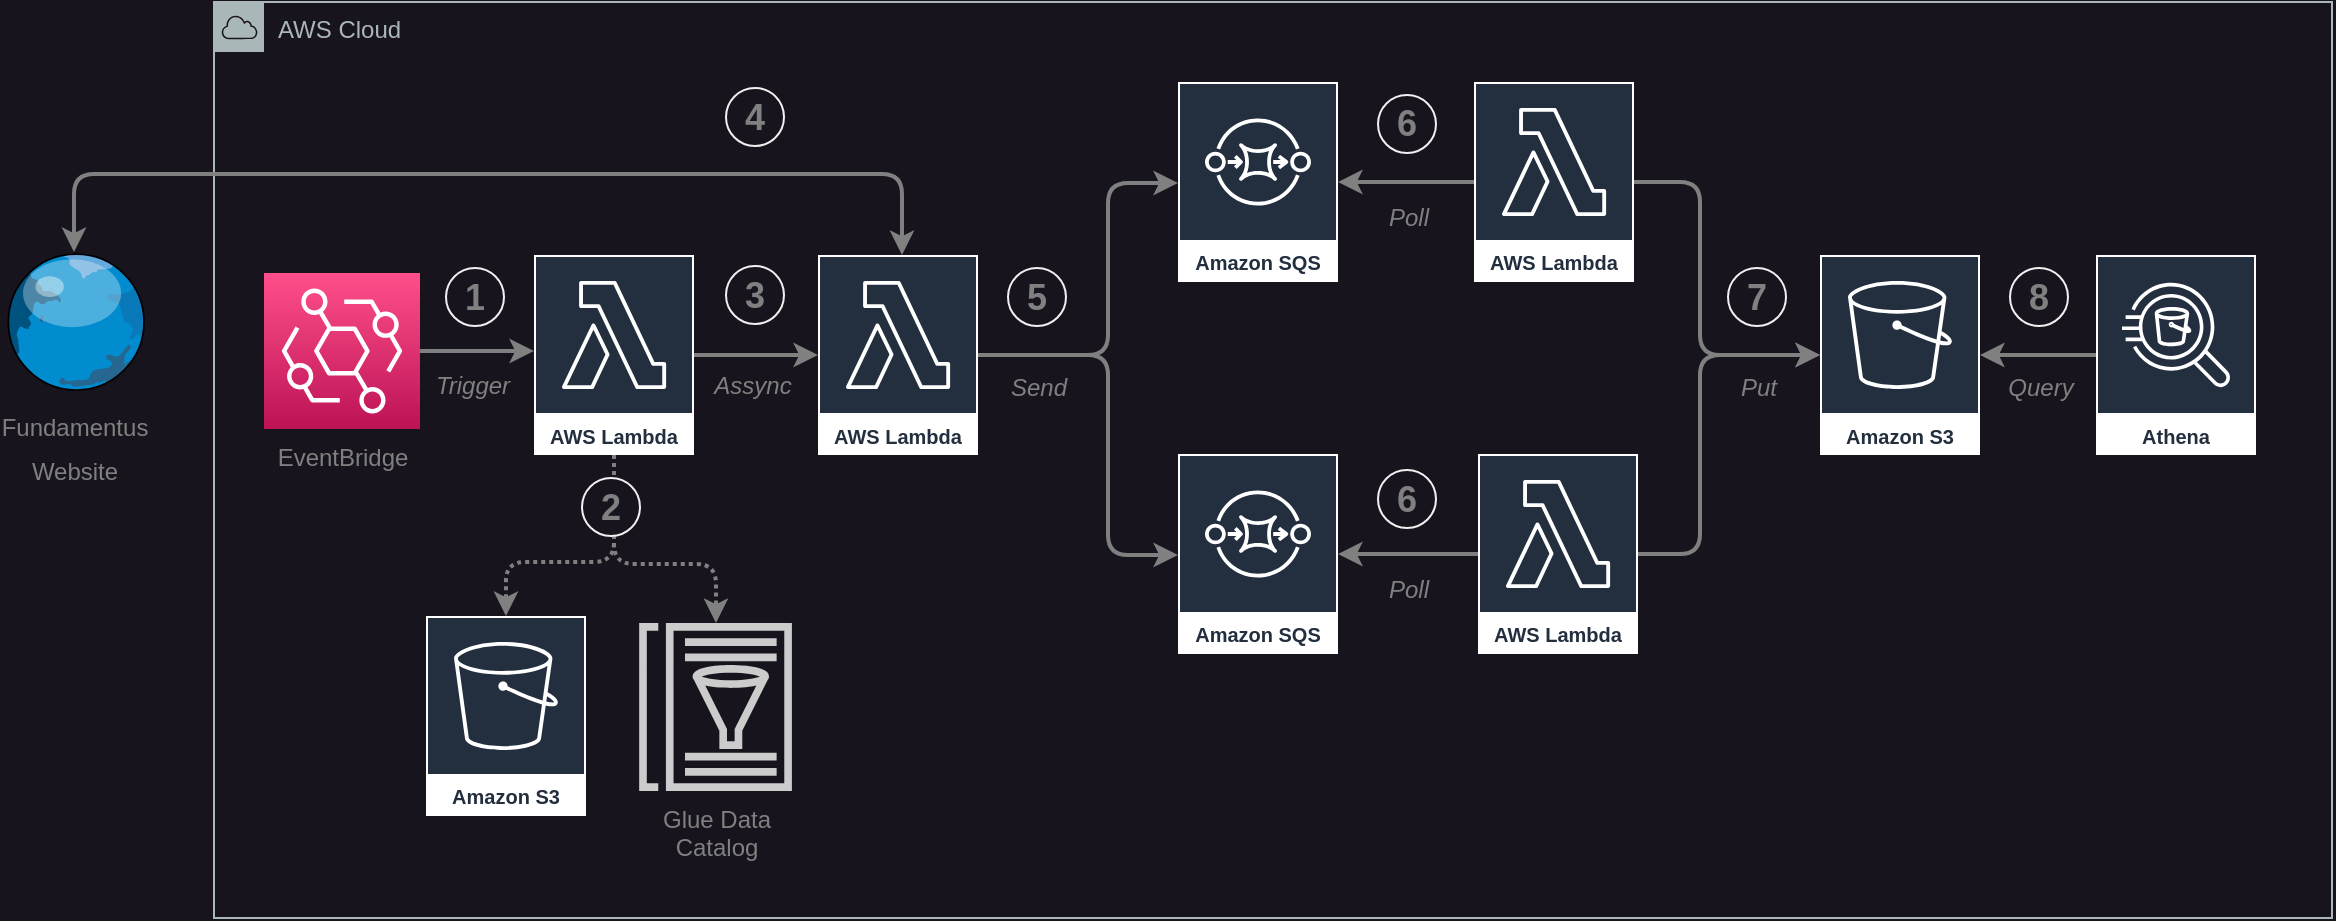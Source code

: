 <mxfile>
    <diagram name="mvp-sor" id="QcfjFlC14eD7CDKg3b7T">
        <mxGraphModel dx="1518" dy="1055" grid="0" gridSize="10" guides="1" tooltips="1" connect="1" arrows="1" fold="1" page="0" pageScale="1" pageWidth="850" pageHeight="1100" background="#18141D" math="0" shadow="0">
            <root>
                <mxCell id="0"/>
                <mxCell id="1" parent="0"/>
                <mxCell id="39" value="AWS Cloud" style="sketch=0;outlineConnect=0;gradientColor=none;html=1;whiteSpace=wrap;fontSize=12;fontStyle=0;shape=mxgraph.aws4.group;grIcon=mxgraph.aws4.group_aws_cloud;strokeColor=#AAB7B8;fillColor=none;verticalAlign=top;align=left;spacingLeft=30;fontColor=#AAB7B8;dashed=0;" parent="1" vertex="1">
                    <mxGeometry x="-70" y="-93" width="1059" height="458" as="geometry"/>
                </mxCell>
                <mxCell id="48" style="edgeStyle=orthogonalEdgeStyle;html=1;strokeColor=#808080;strokeWidth=2;" edge="1" parent="1" source="7" target="47">
                    <mxGeometry relative="1" as="geometry">
                        <Array as="points">
                            <mxPoint x="104" y="82"/>
                            <mxPoint x="104" y="82"/>
                        </Array>
                    </mxGeometry>
                </mxCell>
                <mxCell id="7" value="&lt;font color=&quot;#808080&quot;&gt;EventBridge&lt;/font&gt;" style="sketch=0;points=[[0,0,0],[0.25,0,0],[0.5,0,0],[0.75,0,0],[1,0,0],[0,1,0],[0.25,1,0],[0.5,1,0],[0.75,1,0],[1,1,0],[0,0.25,0],[0,0.5,0],[0,0.75,0],[1,0.25,0],[1,0.5,0],[1,0.75,0]];outlineConnect=0;fontColor=#232F3E;gradientColor=#FF4F8B;gradientDirection=north;fillColor=#BC1356;strokeColor=#ffffff;dashed=0;verticalLabelPosition=bottom;verticalAlign=top;align=center;html=1;fontSize=12;fontStyle=0;aspect=fixed;shape=mxgraph.aws4.resourceIcon;resIcon=mxgraph.aws4.eventbridge;" parent="1" vertex="1">
                    <mxGeometry x="-45" y="42.5" width="78" height="78" as="geometry"/>
                </mxCell>
                <mxCell id="17" style="edgeStyle=orthogonalEdgeStyle;html=1;strokeColor=#808080;strokeWidth=2;" parent="1" source="8" target="9" edge="1">
                    <mxGeometry relative="1" as="geometry">
                        <Array as="points">
                            <mxPoint x="377" y="83.5"/>
                            <mxPoint x="377" y="-2.5"/>
                        </Array>
                    </mxGeometry>
                </mxCell>
                <mxCell id="18" style="edgeStyle=orthogonalEdgeStyle;html=1;strokeColor=#808080;strokeWidth=2;" parent="1" source="8" target="10" edge="1">
                    <mxGeometry relative="1" as="geometry">
                        <Array as="points">
                            <mxPoint x="377" y="83.5"/>
                            <mxPoint x="377" y="183.5"/>
                        </Array>
                    </mxGeometry>
                </mxCell>
                <mxCell id="40" style="edgeStyle=orthogonalEdgeStyle;html=1;strokeColor=#808080;strokeWidth=2;fontSize=12;fontColor=#808080;startArrow=classic;startFill=1;" parent="1" source="8" target="37" edge="1">
                    <mxGeometry relative="1" as="geometry">
                        <Array as="points">
                            <mxPoint x="274" y="-7"/>
                            <mxPoint x="-140" y="-7"/>
                        </Array>
                    </mxGeometry>
                </mxCell>
                <mxCell id="8" value="AWS Lambda" style="sketch=0;outlineConnect=0;fontColor=#232F3E;gradientColor=none;strokeColor=#ffffff;fillColor=#232F3E;dashed=0;verticalLabelPosition=middle;verticalAlign=bottom;align=center;html=1;whiteSpace=wrap;fontSize=10;fontStyle=1;spacing=3;shape=mxgraph.aws4.productIcon;prIcon=mxgraph.aws4.lambda;" parent="1" vertex="1">
                    <mxGeometry x="232" y="33.5" width="80" height="100" as="geometry"/>
                </mxCell>
                <mxCell id="9" value="Amazon SQS" style="sketch=0;outlineConnect=0;fontColor=#232F3E;gradientColor=none;strokeColor=#ffffff;fillColor=#232F3E;dashed=0;verticalLabelPosition=middle;verticalAlign=bottom;align=center;html=1;whiteSpace=wrap;fontSize=10;fontStyle=1;spacing=3;shape=mxgraph.aws4.productIcon;prIcon=mxgraph.aws4.sqs;" parent="1" vertex="1">
                    <mxGeometry x="412" y="-53" width="80" height="100" as="geometry"/>
                </mxCell>
                <mxCell id="10" value="Amazon SQS" style="sketch=0;outlineConnect=0;fontColor=#232F3E;gradientColor=none;strokeColor=#ffffff;fillColor=#232F3E;dashed=0;verticalLabelPosition=middle;verticalAlign=bottom;align=center;html=1;whiteSpace=wrap;fontSize=10;fontStyle=1;spacing=3;shape=mxgraph.aws4.productIcon;prIcon=mxgraph.aws4.sqs;" parent="1" vertex="1">
                    <mxGeometry x="412" y="133" width="80" height="100" as="geometry"/>
                </mxCell>
                <mxCell id="21" style="edgeStyle=orthogonalEdgeStyle;curved=1;html=1;strokeColor=#808080;strokeWidth=2;" parent="1" source="11" target="10" edge="1">
                    <mxGeometry relative="1" as="geometry"/>
                </mxCell>
                <mxCell id="23" style="edgeStyle=orthogonalEdgeStyle;html=1;strokeColor=#808080;strokeWidth=2;" parent="1" source="11" target="13" edge="1">
                    <mxGeometry relative="1" as="geometry">
                        <Array as="points">
                            <mxPoint x="673" y="182.5"/>
                            <mxPoint x="673" y="83.5"/>
                        </Array>
                    </mxGeometry>
                </mxCell>
                <mxCell id="11" value="AWS Lambda" style="sketch=0;outlineConnect=0;fontColor=#232F3E;gradientColor=none;strokeColor=#ffffff;fillColor=#232F3E;dashed=0;verticalLabelPosition=middle;verticalAlign=bottom;align=center;html=1;whiteSpace=wrap;fontSize=10;fontStyle=1;spacing=3;shape=mxgraph.aws4.productIcon;prIcon=mxgraph.aws4.lambda;" parent="1" vertex="1">
                    <mxGeometry x="562" y="133" width="80" height="100" as="geometry"/>
                </mxCell>
                <mxCell id="20" style="edgeStyle=orthogonalEdgeStyle;curved=1;html=1;strokeColor=#808080;strokeWidth=2;" parent="1" source="12" target="9" edge="1">
                    <mxGeometry relative="1" as="geometry"/>
                </mxCell>
                <mxCell id="22" style="edgeStyle=orthogonalEdgeStyle;html=1;strokeColor=#808080;strokeWidth=2;" parent="1" source="12" target="13" edge="1">
                    <mxGeometry relative="1" as="geometry">
                        <Array as="points">
                            <mxPoint x="673" y="-3.5"/>
                            <mxPoint x="673" y="83.5"/>
                        </Array>
                    </mxGeometry>
                </mxCell>
                <mxCell id="12" value="AWS Lambda" style="sketch=0;outlineConnect=0;fontColor=#232F3E;gradientColor=none;strokeColor=#ffffff;fillColor=#232F3E;dashed=0;verticalLabelPosition=middle;verticalAlign=bottom;align=center;html=1;whiteSpace=wrap;fontSize=10;fontStyle=1;spacing=3;shape=mxgraph.aws4.productIcon;prIcon=mxgraph.aws4.lambda;" parent="1" vertex="1">
                    <mxGeometry x="560" y="-53" width="80" height="100" as="geometry"/>
                </mxCell>
                <mxCell id="13" value="Amazon S3" style="sketch=0;outlineConnect=0;fontColor=#232F3E;gradientColor=none;strokeColor=#ffffff;fillColor=#232F3E;dashed=0;verticalLabelPosition=middle;verticalAlign=bottom;align=center;html=1;whiteSpace=wrap;fontSize=10;fontStyle=1;spacing=3;shape=mxgraph.aws4.productIcon;prIcon=mxgraph.aws4.s3;" parent="1" vertex="1">
                    <mxGeometry x="733" y="33.5" width="80" height="100" as="geometry"/>
                </mxCell>
                <mxCell id="26" style="edgeStyle=orthogonalEdgeStyle;curved=1;html=1;strokeColor=#808080;strokeWidth=2;" parent="1" source="14" target="13" edge="1">
                    <mxGeometry relative="1" as="geometry"/>
                </mxCell>
                <mxCell id="14" value="Athena" style="sketch=0;outlineConnect=0;fontColor=#232F3E;gradientColor=none;strokeColor=#ffffff;fillColor=#232F3E;dashed=0;verticalLabelPosition=middle;verticalAlign=bottom;align=center;html=1;whiteSpace=wrap;fontSize=10;fontStyle=1;spacing=3;shape=mxgraph.aws4.productIcon;prIcon=mxgraph.aws4.athena;" parent="1" vertex="1">
                    <mxGeometry x="871" y="33.5" width="80" height="100" as="geometry"/>
                </mxCell>
                <mxCell id="29" value="&lt;b&gt;&lt;font style=&quot;font-size: 18px;&quot;&gt;1&lt;/font&gt;&lt;/b&gt;" style="ellipse;whiteSpace=wrap;html=1;aspect=fixed;fontColor=#808080;fillColor=#18141D;strokeColor=#F0F0F0;" parent="1" vertex="1">
                    <mxGeometry x="46" y="40" width="29" height="29" as="geometry"/>
                </mxCell>
                <mxCell id="32" value="&lt;b&gt;&lt;font style=&quot;font-size: 18px;&quot;&gt;5&lt;/font&gt;&lt;/b&gt;" style="ellipse;whiteSpace=wrap;html=1;aspect=fixed;fontColor=#808080;fillColor=#18141D;strokeColor=#F0F0F0;" parent="1" vertex="1">
                    <mxGeometry x="327" y="40" width="29" height="29" as="geometry"/>
                </mxCell>
                <mxCell id="33" value="&lt;b&gt;&lt;font style=&quot;font-size: 18px;&quot;&gt;6&lt;/font&gt;&lt;/b&gt;" style="ellipse;whiteSpace=wrap;html=1;aspect=fixed;fontColor=#808080;fillColor=#18141D;strokeColor=#F0F0F0;" parent="1" vertex="1">
                    <mxGeometry x="512" y="-46.5" width="29" height="29" as="geometry"/>
                </mxCell>
                <mxCell id="34" value="&lt;b&gt;&lt;font style=&quot;font-size: 18px;&quot;&gt;7&lt;/font&gt;&lt;/b&gt;" style="ellipse;whiteSpace=wrap;html=1;aspect=fixed;fontColor=#808080;fillColor=#18141D;strokeColor=#F0F0F0;" parent="1" vertex="1">
                    <mxGeometry x="687" y="40" width="29" height="29" as="geometry"/>
                </mxCell>
                <mxCell id="35" value="&lt;b&gt;&lt;font style=&quot;font-size: 18px;&quot;&gt;8&lt;/font&gt;&lt;/b&gt;" style="ellipse;whiteSpace=wrap;html=1;aspect=fixed;fontColor=#808080;fillColor=#18141D;strokeColor=#F0F0F0;" parent="1" vertex="1">
                    <mxGeometry x="828" y="40" width="29" height="29" as="geometry"/>
                </mxCell>
                <mxCell id="37" value="&lt;font style=&quot;font-size: 12px;&quot;&gt;Fundamentus&lt;br&gt;Website&lt;br&gt;&lt;/font&gt;" style="verticalLabelPosition=bottom;sketch=0;aspect=fixed;html=1;verticalAlign=top;strokeColor=none;align=center;outlineConnect=0;shape=mxgraph.citrix.globe;fontSize=18;fontColor=#808080;" parent="1" vertex="1">
                    <mxGeometry x="-176" y="32" width="72.22" height="69" as="geometry"/>
                </mxCell>
                <mxCell id="41" value="&lt;b&gt;&lt;font style=&quot;font-size: 18px;&quot;&gt;4&lt;/font&gt;&lt;/b&gt;" style="ellipse;whiteSpace=wrap;html=1;aspect=fixed;fontColor=#808080;fillColor=#18141D;strokeColor=#F0F0F0;" parent="1" vertex="1">
                    <mxGeometry x="186" y="-50" width="29" height="29" as="geometry"/>
                </mxCell>
                <mxCell id="46" value="&lt;b&gt;&lt;font style=&quot;font-size: 18px;&quot;&gt;6&lt;/font&gt;&lt;/b&gt;" style="ellipse;whiteSpace=wrap;html=1;aspect=fixed;fontColor=#808080;fillColor=#18141D;strokeColor=#F0F0F0;" parent="1" vertex="1">
                    <mxGeometry x="512" y="141" width="29" height="29" as="geometry"/>
                </mxCell>
                <mxCell id="49" style="edgeStyle=orthogonalEdgeStyle;html=1;strokeColor=#808080;strokeWidth=2;" edge="1" parent="1" source="47" target="8">
                    <mxGeometry relative="1" as="geometry"/>
                </mxCell>
                <mxCell id="52" style="edgeStyle=orthogonalEdgeStyle;html=1;strokeColor=#808080;strokeWidth=2;dashed=1;dashPattern=1 1;" edge="1" parent="1" source="47" target="51">
                    <mxGeometry relative="1" as="geometry">
                        <Array as="points">
                            <mxPoint x="130" y="187"/>
                            <mxPoint x="76" y="187"/>
                        </Array>
                    </mxGeometry>
                </mxCell>
                <mxCell id="55" style="edgeStyle=orthogonalEdgeStyle;html=1;strokeColor=#808080;strokeWidth=2;dashed=1;dashPattern=1 1;" edge="1" parent="1" source="47" target="53">
                    <mxGeometry relative="1" as="geometry">
                        <Array as="points">
                            <mxPoint x="130" y="188"/>
                            <mxPoint x="181" y="188"/>
                        </Array>
                    </mxGeometry>
                </mxCell>
                <mxCell id="47" value="AWS Lambda" style="sketch=0;outlineConnect=0;fontColor=#232F3E;gradientColor=none;strokeColor=#ffffff;fillColor=#232F3E;dashed=0;verticalLabelPosition=middle;verticalAlign=bottom;align=center;html=1;whiteSpace=wrap;fontSize=10;fontStyle=1;spacing=3;shape=mxgraph.aws4.productIcon;prIcon=mxgraph.aws4.lambda;" vertex="1" parent="1">
                    <mxGeometry x="90" y="33.5" width="80" height="100" as="geometry"/>
                </mxCell>
                <mxCell id="50" value="&lt;b&gt;&lt;font style=&quot;font-size: 18px;&quot;&gt;3&lt;/font&gt;&lt;/b&gt;" style="ellipse;whiteSpace=wrap;html=1;aspect=fixed;fontColor=#808080;fillColor=#18141D;strokeColor=#F0F0F0;" vertex="1" parent="1">
                    <mxGeometry x="186" y="39" width="29" height="29" as="geometry"/>
                </mxCell>
                <mxCell id="51" value="Amazon S3" style="sketch=0;outlineConnect=0;fontColor=#232F3E;gradientColor=none;strokeColor=#ffffff;fillColor=#232F3E;dashed=0;verticalLabelPosition=middle;verticalAlign=bottom;align=center;html=1;whiteSpace=wrap;fontSize=10;fontStyle=1;spacing=3;shape=mxgraph.aws4.productIcon;prIcon=mxgraph.aws4.s3;" vertex="1" parent="1">
                    <mxGeometry x="36" y="214" width="80" height="100" as="geometry"/>
                </mxCell>
                <mxCell id="53" value="&lt;font style=&quot;background-color: rgb(24, 20, 29);&quot; color=&quot;#808080&quot;&gt;Glue Data&lt;br&gt;Catalog&lt;/font&gt;" style="sketch=0;outlineConnect=0;fontColor=#232F3E;gradientColor=none;fillColor=#CCCCCC;strokeColor=none;dashed=0;verticalLabelPosition=bottom;verticalAlign=top;align=center;html=1;fontSize=12;fontStyle=0;aspect=fixed;pointerEvents=1;shape=mxgraph.aws4.glue_data_catalog;" vertex="1" parent="1">
                    <mxGeometry x="142" y="217.5" width="77.54" height="84" as="geometry"/>
                </mxCell>
                <mxCell id="56" value="&lt;b&gt;&lt;font style=&quot;font-size: 18px;&quot;&gt;2&lt;/font&gt;&lt;/b&gt;" style="ellipse;whiteSpace=wrap;html=1;aspect=fixed;fontColor=#808080;fillColor=#18141D;strokeColor=#F0F0F0;" vertex="1" parent="1">
                    <mxGeometry x="114" y="145" width="29" height="29" as="geometry"/>
                </mxCell>
                <mxCell id="57" value="&lt;i&gt;Assync&lt;/i&gt;" style="text;html=1;align=center;verticalAlign=middle;resizable=0;points=[];autosize=1;strokeColor=none;fillColor=none;fontColor=#808080;" vertex="1" parent="1">
                    <mxGeometry x="170" y="86" width="57" height="26" as="geometry"/>
                </mxCell>
                <mxCell id="58" value="&lt;i&gt;Trigger&lt;/i&gt;" style="text;html=1;align=center;verticalAlign=middle;resizable=0;points=[];autosize=1;strokeColor=none;fillColor=none;fontColor=#808080;" vertex="1" parent="1">
                    <mxGeometry x="31" y="86" width="55" height="26" as="geometry"/>
                </mxCell>
                <mxCell id="59" value="&lt;i&gt;Send&lt;/i&gt;" style="text;html=1;align=center;verticalAlign=middle;resizable=0;points=[];autosize=1;strokeColor=none;fillColor=none;fontColor=#808080;" vertex="1" parent="1">
                    <mxGeometry x="318.5" y="87" width="46" height="26" as="geometry"/>
                </mxCell>
                <mxCell id="60" value="&lt;i&gt;Poll&lt;/i&gt;" style="text;html=1;align=center;verticalAlign=middle;resizable=0;points=[];autosize=1;strokeColor=none;fillColor=none;fontColor=#808080;" vertex="1" parent="1">
                    <mxGeometry x="507.5" y="2" width="38" height="26" as="geometry"/>
                </mxCell>
                <mxCell id="61" value="&lt;i&gt;Poll&lt;/i&gt;" style="text;html=1;align=center;verticalAlign=middle;resizable=0;points=[];autosize=1;strokeColor=none;fillColor=none;fontColor=#808080;" vertex="1" parent="1">
                    <mxGeometry x="507.5" y="188" width="38" height="26" as="geometry"/>
                </mxCell>
                <mxCell id="62" value="&lt;i&gt;Put&lt;/i&gt;" style="text;html=1;align=center;verticalAlign=middle;resizable=0;points=[];autosize=1;strokeColor=none;fillColor=none;fontColor=#808080;" vertex="1" parent="1">
                    <mxGeometry x="684" y="87" width="36" height="26" as="geometry"/>
                </mxCell>
                <mxCell id="63" value="&lt;i&gt;Query&lt;/i&gt;" style="text;html=1;align=center;verticalAlign=middle;resizable=0;points=[];autosize=1;strokeColor=none;fillColor=none;fontColor=#808080;" vertex="1" parent="1">
                    <mxGeometry x="817" y="87" width="51" height="26" as="geometry"/>
                </mxCell>
            </root>
        </mxGraphModel>
    </diagram>
</mxfile>